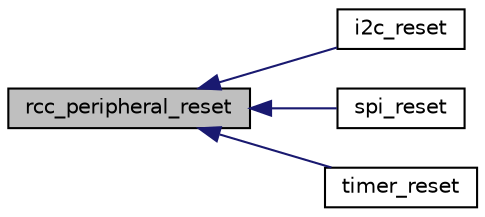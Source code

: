 digraph "rcc_peripheral_reset"
{
  edge [fontname="Helvetica",fontsize="10",labelfontname="Helvetica",labelfontsize="10"];
  node [fontname="Helvetica",fontsize="10",shape=record];
  rankdir="LR";
  Node1 [label="rcc_peripheral_reset",height=0.2,width=0.4,color="black", fillcolor="grey75", style="filled" fontcolor="black"];
  Node1 -> Node2 [dir="back",color="midnightblue",fontsize="10",style="solid",fontname="Helvetica"];
  Node2 [label="i2c_reset",height=0.2,width=0.4,color="black", fillcolor="white", style="filled",URL="$group__i2c__file.html#ga7112eec67635f56b52bb9f6a55e68f51",tooltip="I2C Reset."];
  Node1 -> Node3 [dir="back",color="midnightblue",fontsize="10",style="solid",fontname="Helvetica"];
  Node3 [label="spi_reset",height=0.2,width=0.4,color="black", fillcolor="white", style="filled",URL="$group__spi__file.html#gaf6817753de3cd11b9805db6f4cc4ddc7",tooltip="SPI Reset."];
  Node1 -> Node4 [dir="back",color="midnightblue",fontsize="10",style="solid",fontname="Helvetica"];
  Node4 [label="timer_reset",height=0.2,width=0.4,color="black", fillcolor="white", style="filled",URL="$group__timer__file.html#ga635e53b4d7012c66f0f522018f3c365e",tooltip="Reset a Timer."];
}
